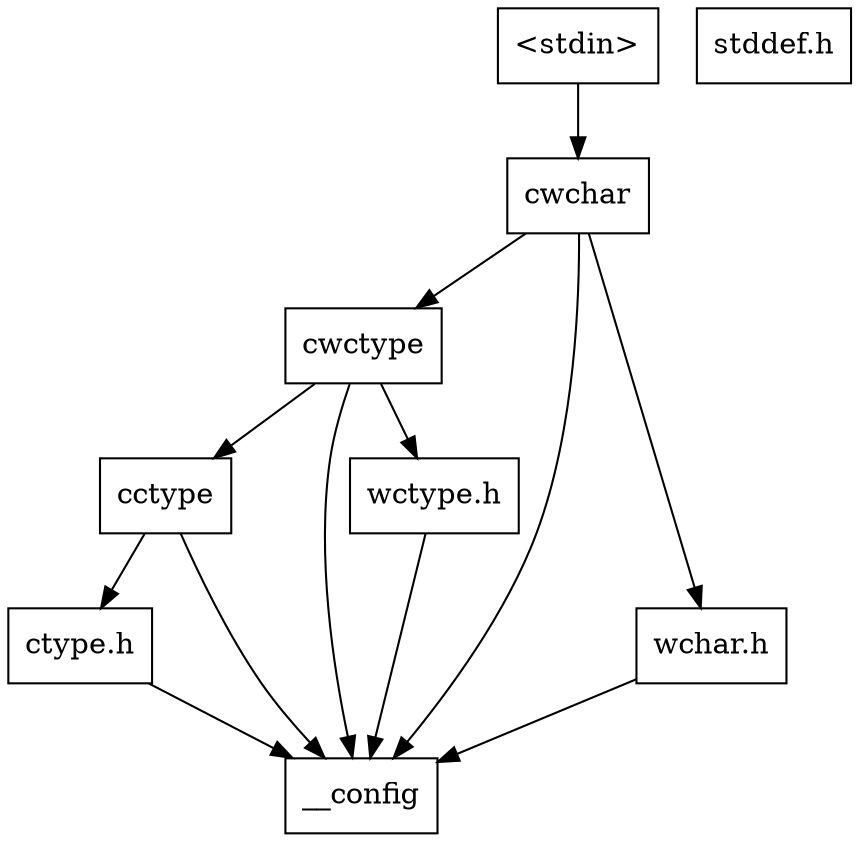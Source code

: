 digraph "dependencies" {
  header_0 [ shape="box", label="\<stdin\>" ];
  header_1 [ shape="box", label="cwchar" ];
  header_11 [ shape="box", label="cwctype" ];
  header_12 [ shape="box", label="cctype" ];
  header_13 [ shape="box", label="ctype.h" ];
  header_2 [ shape="box", label="__config" ];
  header_23 [ shape="box", label="wctype.h" ];
  header_27 [ shape="box", label="wchar.h" ];
  header_32 [ shape="box", label="stddef.h" ];
  header_27 -> header_2;
  header_23 -> header_2;
  header_0 -> header_1;
  header_1 -> header_27;
  header_1 -> header_2;
  header_1 -> header_11;
  header_11 -> header_2;
  header_11 -> header_23;
  header_11 -> header_12;
  header_12 -> header_2;
  header_12 -> header_13;
  header_13 -> header_2;
}